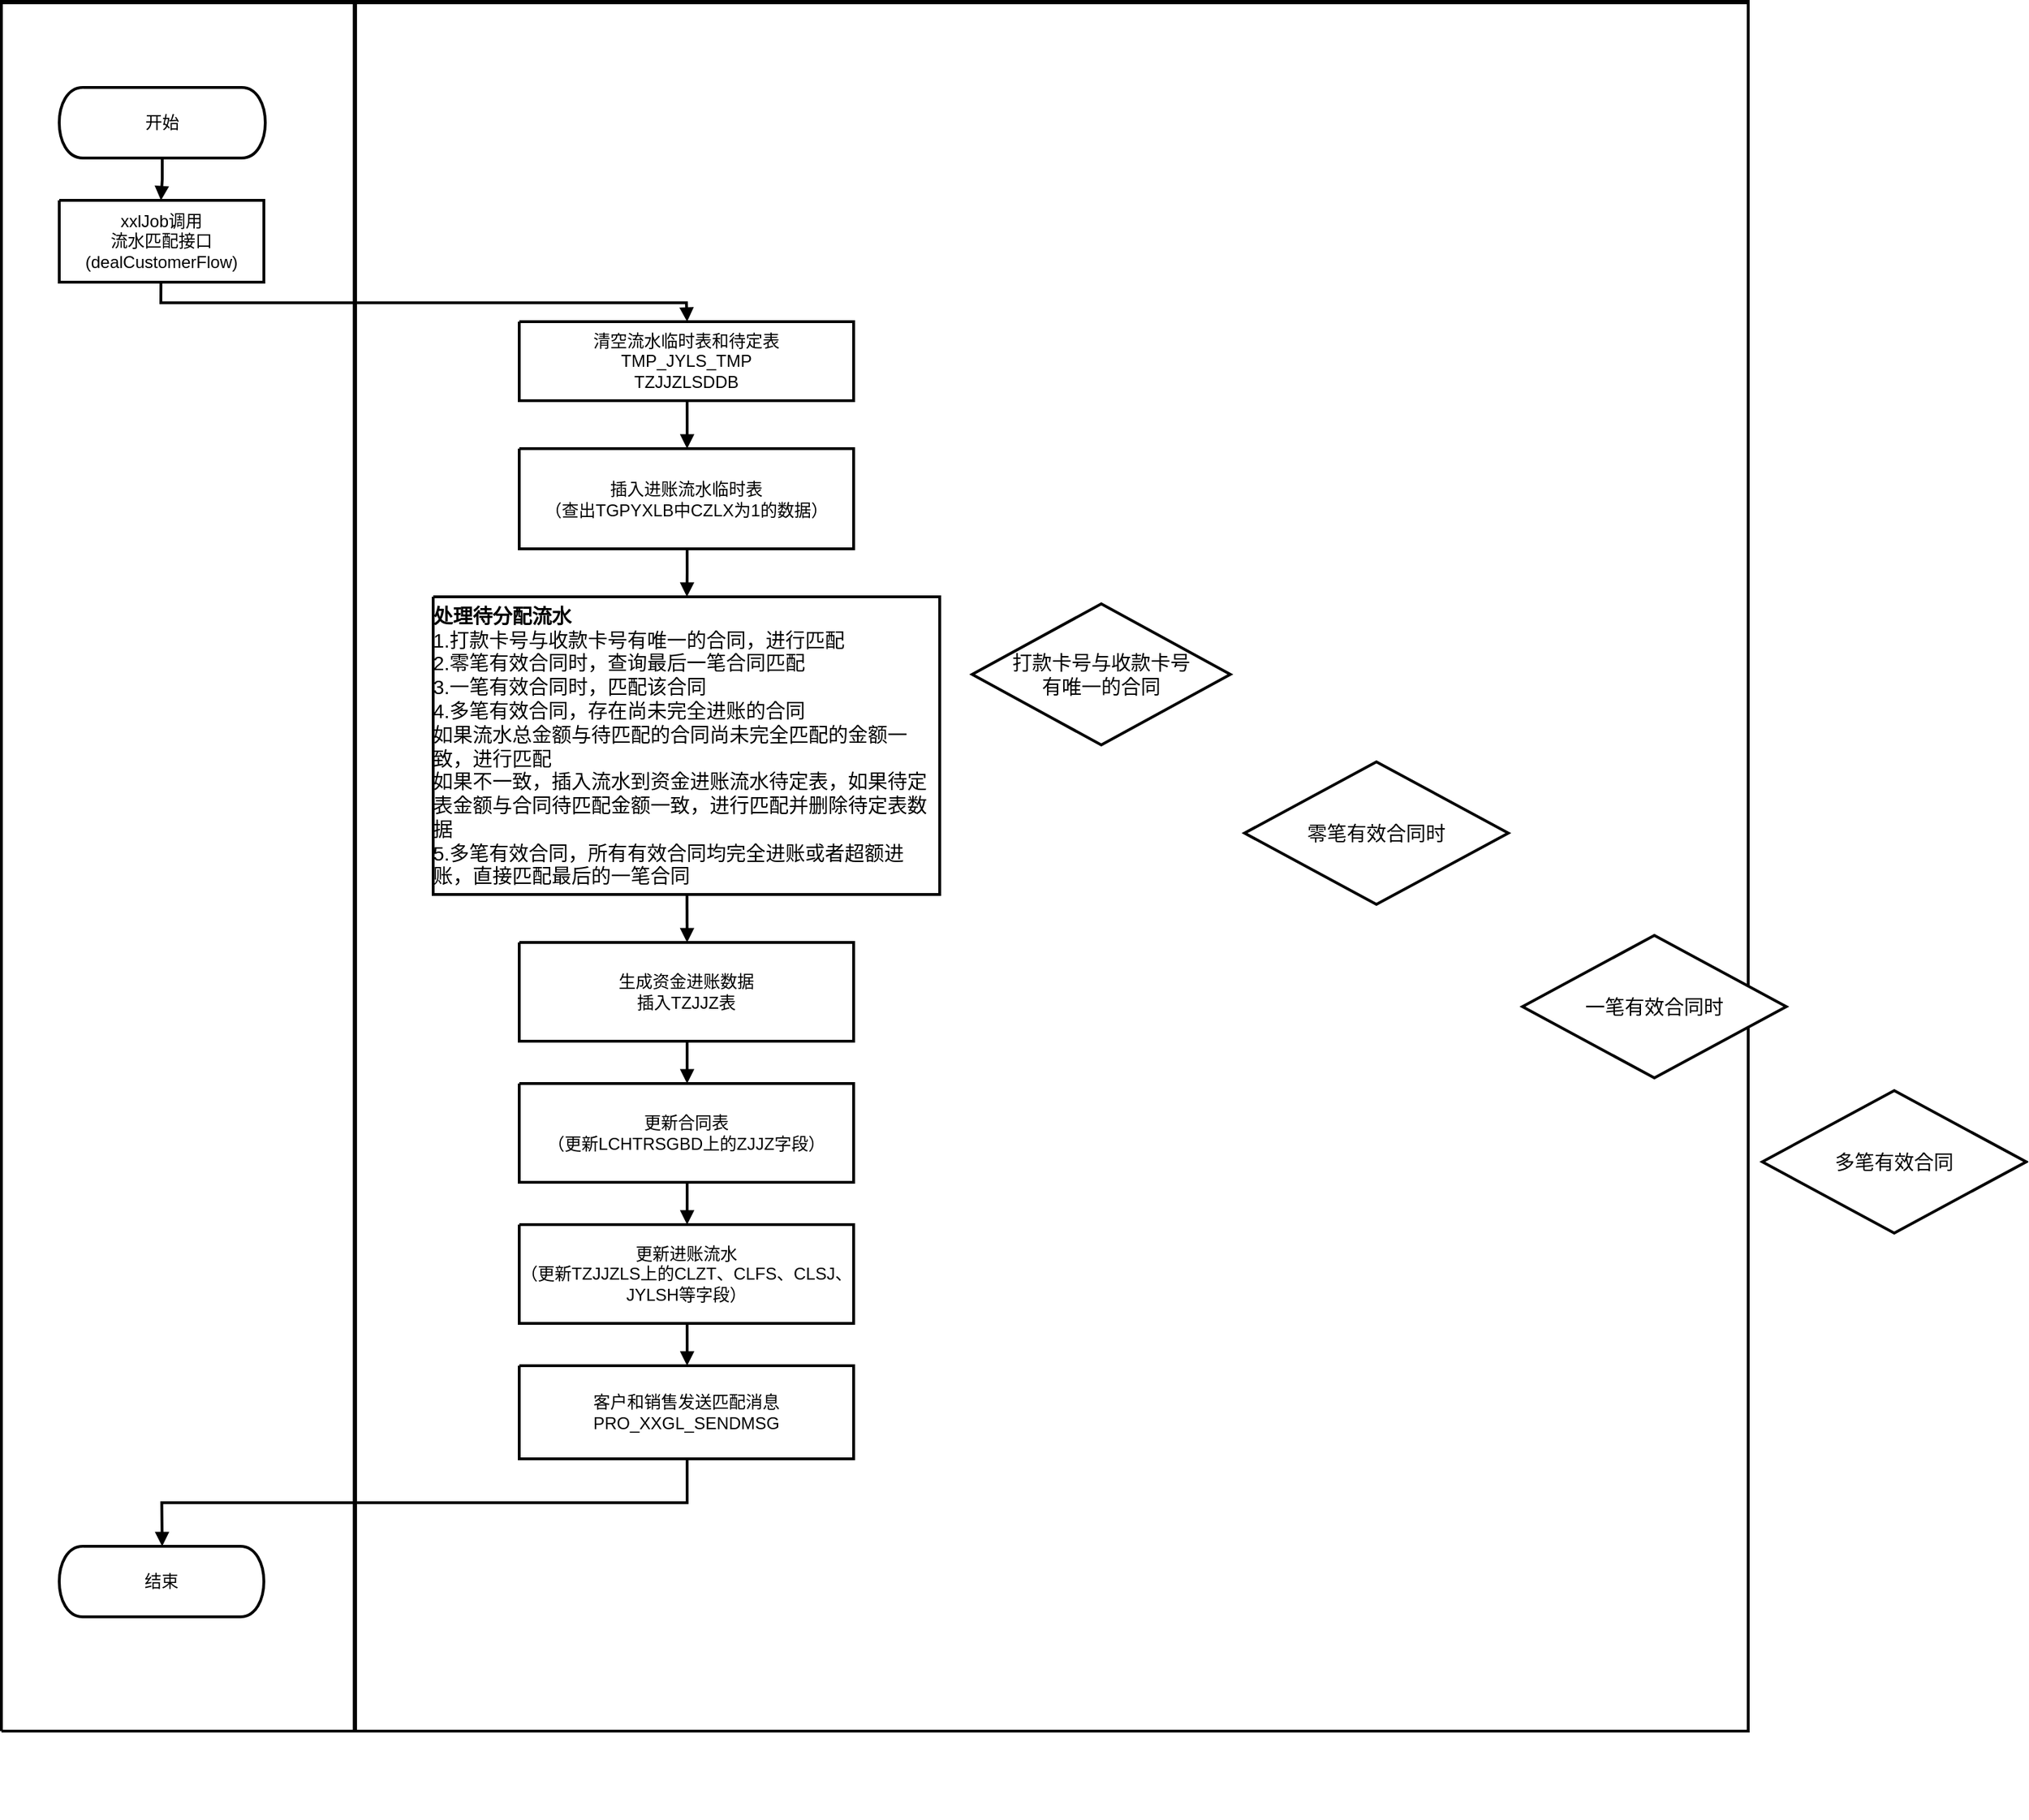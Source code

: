 <mxfile version="24.2.3" type="github">
  <diagram id="C5RBs43oDa-KdzZeNtuy" name="Page-1">
    <mxGraphModel dx="1290" dy="530" grid="1" gridSize="10" guides="1" tooltips="1" connect="1" arrows="1" fold="1" page="1" pageScale="1" pageWidth="827" pageHeight="1169" math="0" shadow="0">
      <root>
        <mxCell id="WIyWlLk6GJQsqaUBKTNV-0" />
        <mxCell id="WIyWlLk6GJQsqaUBKTNV-1" parent="WIyWlLk6GJQsqaUBKTNV-0" />
        <UserObject label="" tags="背景" id="7xnTGEeJu1rsBQx2xEYX-0">
          <mxCell style="vsdxID=1;fillColor=none;gradientColor=none;points=[[0.06,1,0],[0.13,1,0],[0.19,1,0],[0.25,1,0],[0.31,1,0],[0.37,1,0],[0.44,1,0],[0.5,1,0],[0.56,1,0],[0.63,1,0],[0.69,1,0],[0.75,1,0],[0.81,1,0],[0.88,1,0],[0.94,1,0],[0.06,0,0],[0.13,0,0],[0.19,0,0],[0.25,0,0],[0.31,0,0],[0.37,0,0],[0.44,0,0],[0.5,0,0],[0.56,0,0],[0.63,0,0],[0.69,0,0],[0.75,0,0],[0.81,0,0],[0.88,0,0],[0.94,0,0]];labelBackgroundColor=none;rounded=0;strokeColor=none;html=1;whiteSpace=wrap;" vertex="1" parent="WIyWlLk6GJQsqaUBKTNV-1">
            <mxGeometry x="242" y="108" width="250" height="1226" as="geometry" />
          </mxCell>
        </UserObject>
        <mxCell id="7xnTGEeJu1rsBQx2xEYX-1" style="vsdxID=2;fillColor=#FFFFFF;gradientColor=none;fillOpacity=0;shape=stencil(nZBLDoAgDERP0z3SIyjew0SURgSD+Lu9kMZoXLhwN9O+tukAlrNpJg1SzDH4QW/URgNYgZTkjA4UkwJUgGXng+6DX1zLfmoymdXo17xh5zmRJ6Q42BWCfc2oJfdAr+Yv+AP9Cb7OJ3H/2JG1HNGz/84klThPVCc=);strokeWidth=2;points=[[0.06,1,0],[0.13,1,0],[0.19,1,0],[0.25,1,0],[0.31,1,0],[0.37,1,0],[0.44,1,0],[0.5,1,0],[0.56,1,0],[0.63,1,0],[0.69,1,0],[0.75,1,0],[0.81,1,0],[0.88,1,0],[0.94,1,0],[0.06,0,0],[0.13,0,0],[0.19,0,0],[0.25,0,0],[0.31,0,0],[0.37,0,0],[0.44,0,0],[0.5,0,0],[0.56,0,0],[0.63,0,0],[0.69,0,0],[0.75,0,0],[0.81,0,0],[0.88,0,0],[0.94,0,0]];labelBackgroundColor=none;rounded=0;html=1;whiteSpace=wrap;" vertex="1" parent="7xnTGEeJu1rsBQx2xEYX-0">
          <mxGeometry width="250" height="1226" as="geometry" />
        </mxCell>
        <mxCell id="7xnTGEeJu1rsBQx2xEYX-2" value="&lt;div style=&quot;font-size: 1px&quot;&gt;&lt;p style=&quot;text-align:center;margin-left:0;margin-right:0;margin-top:0px;margin-bottom:0px;text-indent:0;vertical-align:middle;direction:ltr;&quot;&gt;&lt;font style=&quot;font-size:16px;font-family:0;color:#000000;direction:ltr;letter-spacing:0px;line-height:120%;opacity:1&quot;&gt;Loading服务&lt;/font&gt;&lt;/p&gt;&lt;/div&gt;" style="verticalAlign=middle;align=center;overflow=width;vsdxID=3;fillColor=#FFFFFF;gradientColor=none;shape=stencil(rZBLDoAgDERP0z3SI/i5B4kojQgE8Xd7IY3RuHY303lt0gGsF6OCBimWFP2kd+qTAWxASnJGR0pZAbaA9eCjHqNfXc8+qEIWNfutXDh4T5QNKU52lWDfMWrJvdA7/B/+C83i+XMga7mmd/7tJY+4U2wv);strokeWidth=2;points=[[0.06,1,0],[0.13,1,0],[0.19,1,0],[0.25,1,0],[0.31,1,0],[0.37,1,0],[0.44,1,0],[0.5,1,0],[0.56,1,0],[0.63,1,0],[0.69,1,0],[0.75,1,0],[0.81,1,0],[0.88,1,0],[0.94,1,0],[0.06,0,0],[0.13,0,0],[0.19,0,0],[0.25,0,0],[0.31,0,0],[0.37,0,0],[0.44,0,0],[0.5,0,0],[0.56,0,0],[0.63,0,0],[0.69,0,0],[0.75,0,0],[0.81,0,0],[0.88,0,0],[0.94,0,0]];labelBackgroundColor=none;rounded=0;html=1;whiteSpace=wrap;" vertex="1" parent="7xnTGEeJu1rsBQx2xEYX-0">
          <mxGeometry width="250" height="1" as="geometry" />
        </mxCell>
        <UserObject label="" tags="背景" id="7xnTGEeJu1rsBQx2xEYX-3">
          <mxCell style="vsdxID=4;fillColor=none;gradientColor=none;points=[[0.06,1,0],[0.13,1,0],[0.19,1,0],[0.25,1,0],[0.31,1,0],[0.37,1,0],[0.44,1,0],[0.5,1,0],[0.56,1,0],[0.63,1,0],[0.69,1,0],[0.75,1,0],[0.81,1,0],[0.88,1,0],[0.94,1,0],[0.06,0,0],[0.13,0,0],[0.19,0,0],[0.25,0,0],[0.31,0,0],[0.37,0,0],[0.44,0,0],[0.5,0,0],[0.56,0,0],[0.63,0,0],[0.69,0,0],[0.75,0,0],[0.81,0,0],[0.88,0,0],[0.94,0,0]];labelBackgroundColor=none;rounded=0;strokeColor=none;html=1;whiteSpace=wrap;" vertex="1" parent="WIyWlLk6GJQsqaUBKTNV-1">
            <mxGeometry x="493" y="108" width="1161" height="1288" as="geometry" />
          </mxCell>
        </UserObject>
        <mxCell id="7xnTGEeJu1rsBQx2xEYX-4" style="vsdxID=5;fillColor=#FFFFFF;gradientColor=none;fillOpacity=0;shape=stencil(nZBLDoAgDERP0z3SIyjew0SURgSD+Lu9kMZoXLhwN9O+tukAlrNpJg1SzDH4QW/URgNYgZTkjA4UkwJUgGXng+6DX1zLfmoymdXo17xh5zmRJ6Q42BWCfc2oJfdAr+Yv+AP9Cb7OJ3H/2JG1HNGz/84klThPVCc=);strokeWidth=2;points=[[0.06,1,0],[0.13,1,0],[0.19,1,0],[0.25,1,0],[0.31,1,0],[0.37,1,0],[0.44,1,0],[0.5,1,0],[0.56,1,0],[0.63,1,0],[0.69,1,0],[0.75,1,0],[0.81,1,0],[0.88,1,0],[0.94,1,0],[0.06,0,0],[0.13,0,0],[0.19,0,0],[0.25,0,0],[0.31,0,0],[0.37,0,0],[0.44,0,0],[0.5,0,0],[0.56,0,0],[0.63,0,0],[0.69,0,0],[0.75,0,0],[0.81,0,0],[0.88,0,0],[0.94,0,0]];labelBackgroundColor=none;rounded=0;html=1;whiteSpace=wrap;" vertex="1" parent="7xnTGEeJu1rsBQx2xEYX-3">
          <mxGeometry width="987" height="1226" as="geometry" />
        </mxCell>
        <mxCell id="7xnTGEeJu1rsBQx2xEYX-5" value="&lt;div style=&quot;font-size: 1px&quot;&gt;&lt;p style=&quot;text-align:center;margin-left:0;margin-right:0;margin-top:0px;margin-bottom:0px;text-indent:0;vertical-align:middle;direction:ltr;&quot;&gt;&lt;font style=&quot;font-size:16px;font-family:0;color:#000000;direction:ltr;letter-spacing:0px;line-height:120%;opacity:1&quot;&gt;SubScribe服务&lt;/font&gt;&lt;/p&gt;&lt;/div&gt;" style="verticalAlign=middle;align=center;overflow=width;vsdxID=6;fillColor=#FFFFFF;gradientColor=none;shape=stencil(rZBLDoAgDERP0z3SI/i5B4kojQgE8Xd7IY3RuHY303lt0gGsF6OCBimWFP2kd+qTAWxASnJGR0pZAbaA9eCjHqNfXc8+qEIWNfutXDh4T5QNKU52lWDfMWrJvdA7/B/+C83i+XMga7mmd/7tJY+4U2wv);strokeWidth=2;points=[[0.06,1,0],[0.13,1,0],[0.19,1,0],[0.25,1,0],[0.31,1,0],[0.37,1,0],[0.44,1,0],[0.5,1,0],[0.56,1,0],[0.63,1,0],[0.69,1,0],[0.75,1,0],[0.81,1,0],[0.88,1,0],[0.94,1,0],[0.06,0,0],[0.13,0,0],[0.19,0,0],[0.25,0,0],[0.31,0,0],[0.37,0,0],[0.44,0,0],[0.5,0,0],[0.56,0,0],[0.63,0,0],[0.69,0,0],[0.75,0,0],[0.81,0,0],[0.88,0,0],[0.94,0,0]];labelBackgroundColor=none;rounded=0;html=1;whiteSpace=wrap;" vertex="1" parent="7xnTGEeJu1rsBQx2xEYX-3">
          <mxGeometry width="987" height="1" as="geometry" />
        </mxCell>
        <mxCell id="7xnTGEeJu1rsBQx2xEYX-6" value="&lt;span style=&quot;font-size: 14px; text-align: left;&quot;&gt;打款卡号与收款卡号&lt;/span&gt;&lt;div&gt;&lt;span style=&quot;font-size: 14px; text-align: left;&quot;&gt;有唯一的合同&lt;/span&gt;&lt;/div&gt;" style="strokeWidth=2;html=1;shape=mxgraph.flowchart.decision;whiteSpace=wrap;" vertex="1" parent="7xnTGEeJu1rsBQx2xEYX-3">
          <mxGeometry x="437" y="427" width="183" height="100" as="geometry" />
        </mxCell>
        <mxCell id="7xnTGEeJu1rsBQx2xEYX-7" value="&lt;span style=&quot;font-size: 14px; text-align: left;&quot;&gt;零笔有效合同时&lt;/span&gt;" style="strokeWidth=2;html=1;shape=mxgraph.flowchart.decision;whiteSpace=wrap;" vertex="1" parent="7xnTGEeJu1rsBQx2xEYX-3">
          <mxGeometry x="630" y="539" width="187" height="101" as="geometry" />
        </mxCell>
        <mxCell id="7xnTGEeJu1rsBQx2xEYX-8" value="&lt;span style=&quot;font-size: 14px; text-align: left;&quot;&gt;一笔有效合同时&lt;/span&gt;" style="strokeWidth=2;html=1;shape=mxgraph.flowchart.decision;whiteSpace=wrap;" vertex="1" parent="7xnTGEeJu1rsBQx2xEYX-3">
          <mxGeometry x="827" y="662" width="187" height="101" as="geometry" />
        </mxCell>
        <mxCell id="7xnTGEeJu1rsBQx2xEYX-9" value="&lt;span style=&quot;font-size: 14px; text-align: left;&quot;&gt;多笔有效合同&lt;/span&gt;" style="strokeWidth=2;html=1;shape=mxgraph.flowchart.decision;whiteSpace=wrap;" vertex="1" parent="7xnTGEeJu1rsBQx2xEYX-3">
          <mxGeometry x="997" y="772" width="187" height="101" as="geometry" />
        </mxCell>
        <UserObject label="&lt;div style=&quot;font-size: 1px&quot;&gt;&lt;p style=&quot;text-align:center;margin-left:0;margin-right:0;margin-top:0px;margin-bottom:0px;text-indent:0;vertical-align:middle;direction:ltr;&quot;&gt;&lt;font style=&quot;font-size:12px;font-family:0;color:#000000;direction:ltr;letter-spacing:0px;line-height:120%;opacity:1&quot;&gt;xxlJob调用&lt;br/&gt;&lt;/font&gt;&lt;font style=&quot;font-size:12px;font-family:0;color:#000000;direction:ltr;letter-spacing:0px;line-height:120%;opacity:1&quot;&gt;流水匹配接口(dealCustomerFlow)&lt;/font&gt;&lt;/p&gt;&lt;/div&gt;" tags="Background" id="7xnTGEeJu1rsBQx2xEYX-10">
          <mxCell style="verticalAlign=middle;align=center;overflow=width;vsdxID=7;fillColor=#FFFFFF;gradientColor=none;shape=stencil(nZBRDoQgDERP03+WHsHFe5iISyOCQdT19kIaIxq//Jtp3zTpAFaTaUYNUkwx+F6v1EYD+AUpyRkdKCYFqACrzgf9C352LfuxyWRWg1/yhT/nRE5IsZWuZtCSK8CPeI0e/hF+jV7AJM4PO7KWCyr390bSiNtEtQM=);strokeColor=#000000;strokeWidth=2;spacingTop=-3;spacingBottom=-3;spacingLeft=-3;spacingRight=-3;points=[];labelBackgroundColor=none;rounded=0;html=1;whiteSpace=wrap;" vertex="1" parent="WIyWlLk6GJQsqaUBKTNV-1">
            <mxGeometry x="283" y="249" width="145" height="58" as="geometry" />
          </mxCell>
        </UserObject>
        <UserObject label="&lt;div style=&quot;font-size: 1px&quot;&gt;&lt;p style=&quot;text-align:center;margin-left:0;margin-right:0;margin-top:0px;margin-bottom:0px;text-indent:0;vertical-align:middle;direction:ltr;&quot;&gt;&lt;font style=&quot;font-size:12px;font-family:0;color:#000000;direction:ltr;letter-spacing:0px;line-height:120%;opacity:1&quot;&gt;清空流水临时表和待定表&lt;br&gt;&lt;/font&gt;&lt;font style=&quot;font-size:12px;font-family:0;color:#000000;direction:ltr;letter-spacing:0px;line-height:120%;opacity:1&quot;&gt;TMP_JYLS_TMP&lt;br&gt;&lt;/font&gt;&lt;font style=&quot;font-size:12px;font-family:0;color:#000000;direction:ltr;letter-spacing:0px;line-height:120%;opacity:1&quot;&gt;TZJJZLSDDB&lt;br&gt;&lt;/font&gt;&lt;/p&gt;&lt;/div&gt;" tags="Background" id="7xnTGEeJu1rsBQx2xEYX-11">
          <mxCell style="verticalAlign=middle;align=center;overflow=width;vsdxID=8;fillColor=#FFFFFF;gradientColor=none;shape=stencil(nZBRDoQgDERP03+WHsHFe5iISyOCQdT19kIaIxq//Jtp3zTpAFaTaUYNUkwx+F6v1EYD+AUpyRkdKCYFqACrzgf9C352LfuxyWRWg1/yhT/nRE5IsZWuZtCSK8CPeI0e/hF+jV7AJM4PO7KWCyr390bSiNtEtQM=);strokeColor=#000000;strokeWidth=2;spacingTop=-3;spacingBottom=-3;spacingLeft=-3;spacingRight=-3;points=[];labelBackgroundColor=none;rounded=0;html=1;whiteSpace=wrap;" vertex="1" parent="WIyWlLk6GJQsqaUBKTNV-1">
            <mxGeometry x="609" y="335" width="237" height="56" as="geometry" />
          </mxCell>
        </UserObject>
        <UserObject label="&lt;div style=&quot;font-size: 1px&quot;&gt;&lt;p style=&quot;text-align:center;margin-left:0;margin-right:0;margin-top:0px;margin-bottom:0px;text-indent:0;vertical-align:middle;direction:ltr;&quot;&gt;&lt;font style=&quot;font-size:12px;font-family:0;color:#000000;direction:ltr;letter-spacing:0px;line-height:120%;opacity:1&quot;&gt;开始&lt;/font&gt;&lt;/p&gt;&lt;/div&gt;" tags="Background" id="7xnTGEeJu1rsBQx2xEYX-12">
          <mxCell style="verticalAlign=middle;align=center;overflow=width;vsdxID=9;fillColor=#FFFFFF;gradientColor=none;shape=stencil(hZLbDoIwDIafZpeSrdVk94jvQWTIIjIyDuLbyyzKYBju2u5r+7cdw7gp0lox4E1rzV09ddYWDM8MQFeFsrodLYYJwzg3Vt2s6aqM/Dp1pLMepncVBsoTIjqCywL+ogj/eBeCS115sJTRSf6Hr52l0mKqzTGSYuKFn8AH2EB+sS+EYVtcMpsyw5lW+FroIdQ5i4CQgeUsGLbF3V3uLH405pPluizp4v77+sRjiL4HJm8=);strokeColor=#000000;strokeWidth=2;spacingTop=-3;spacingBottom=-3;spacingLeft=-3;spacingRight=-3;points=[];labelBackgroundColor=none;rounded=0;html=1;whiteSpace=wrap;" vertex="1" parent="WIyWlLk6GJQsqaUBKTNV-1">
            <mxGeometry x="283" y="169" width="146" height="50" as="geometry" />
          </mxCell>
        </UserObject>
        <UserObject label="&lt;div style=&quot;font-size: 1px&quot;&gt;&lt;p style=&quot;text-align:center;margin-left:0;margin-right:0;margin-top:0px;margin-bottom:0px;text-indent:0;vertical-align:middle;direction:ltr;&quot;&gt;&lt;font style=&quot;font-size:12px;font-family:0;color:#000000;direction:ltr;letter-spacing:0px;line-height:120%;opacity:1&quot;&gt;插入进账流水临时表&lt;br/&gt;&lt;/font&gt;&lt;font style=&quot;font-size:12px;font-family:0;color:#000000;direction:ltr;letter-spacing:0px;line-height:120%;opacity:1&quot;&gt;（查出TGPYXLB中CZLX为1的数据）&lt;/font&gt;&lt;/p&gt;&lt;/div&gt;" tags="Background" id="7xnTGEeJu1rsBQx2xEYX-13">
          <mxCell style="verticalAlign=middle;align=center;overflow=width;vsdxID=10;fillColor=#FFFFFF;gradientColor=none;shape=stencil(nZBRDoQgDERP03+WHsHFe5iISyOCQdT19kIaIxq//Jtp3zTpAFaTaUYNUkwx+F6v1EYD+AUpyRkdKCYFqACrzgf9C352LfuxyWRWg1/yhT/nRE5IsZWuZtCSK8CPeI0e/hF+jV7AJM4PO7KWCyr390bSiNtEtQM=);strokeColor=#000000;strokeWidth=2;spacingTop=-3;spacingBottom=-3;spacingLeft=-3;spacingRight=-3;points=[];labelBackgroundColor=none;rounded=0;html=1;whiteSpace=wrap;" vertex="1" parent="WIyWlLk6GJQsqaUBKTNV-1">
            <mxGeometry x="609" y="425" width="237" height="71" as="geometry" />
          </mxCell>
        </UserObject>
        <UserObject label="&lt;div style=&quot;font-size: 1px&quot;&gt;&lt;p style=&quot;text-align:left;margin-left:0;margin-right:0;margin-top:0px;margin-bottom:0px;text-indent:0;vertical-align:middle;direction:ltr;&quot;&gt;&lt;font style=&quot;font-size:14px;font-family:0;color:#000000;direction:ltr;letter-spacing:0px;line-height:120%;opacity:1&quot;&gt;&lt;b&gt;                          处理待分配流水&lt;br/&gt;&lt;/b&gt;&lt;/font&gt;&lt;font style=&quot;font-size:14px;font-family:0;color:#000000;direction:ltr;letter-spacing:0px;line-height:120%;opacity:1&quot;&gt;1.打款卡号与收款卡号有唯一的合同，进行匹配&lt;br/&gt;&lt;/font&gt;&lt;font style=&quot;font-size:14px;font-family:0;color:#000000;direction:ltr;letter-spacing:0px;line-height:120%;opacity:1&quot;&gt;2.零笔有效合同时，查询最后一笔合同匹配&lt;br/&gt;&lt;/font&gt;&lt;font style=&quot;font-size:14px;font-family:0;color:#000000;direction:ltr;letter-spacing:0px;line-height:120%;opacity:1&quot;&gt;3.一笔有效合同时，匹配该合同&lt;br/&gt;&lt;/font&gt;&lt;font style=&quot;font-size:14px;font-family:0;color:#000000;direction:ltr;letter-spacing:0px;line-height:120%;opacity:1&quot;&gt;4.多笔有效合同，存在尚未完全进账的合同&lt;br/&gt;&lt;/font&gt;&lt;font style=&quot;font-size:14px;font-family:0;color:#000000;direction:ltr;letter-spacing:0px;line-height:120%;opacity:1&quot;&gt;    如果流水总金额与待匹配的合同尚未完全匹配的金额一致，进行匹配&lt;br/&gt;&lt;/font&gt;&lt;font style=&quot;font-size:14px;font-family:0;color:#000000;direction:ltr;letter-spacing:0px;line-height:120%;opacity:1&quot;&gt;    如果不一致，插入流水到资金进账流水待定表，如果待定表金额与合同待匹配金额一致，进行匹配并删除待定表数据&lt;br/&gt;&lt;/font&gt;&lt;font style=&quot;font-size:14px;font-family:0;color:#000000;direction:ltr;letter-spacing:0px;line-height:120%;opacity:1&quot;&gt;5.多笔有效合同，所有有效合同均完全进账或者超额进账，直接匹配最后的一笔合同&lt;/font&gt;&lt;/p&gt;&lt;/div&gt;" tags="Background" id="7xnTGEeJu1rsBQx2xEYX-14">
          <mxCell style="verticalAlign=middle;align=left;overflow=width;vsdxID=11;fillColor=#FFFFFF;gradientColor=none;shape=stencil(nZBRDoQgDERP03+WHsHFe5iISyOCQdT19kIaIxq//Jtp3zTpAFaTaUYNUkwx+F6v1EYD+AUpyRkdKCYFqACrzgf9C352LfuxyWRWg1/yhT/nRE5IsZWuZtCSK8CPeI0e/hF+jV7AJM4PO7KWCyr390bSiNtEtQM=);strokeColor=#000000;strokeWidth=2;spacingTop=-3;spacingBottom=-3;spacingLeft=-3;spacingRight=-3;points=[];labelBackgroundColor=none;rounded=0;html=1;whiteSpace=wrap;" vertex="1" parent="WIyWlLk6GJQsqaUBKTNV-1">
            <mxGeometry x="548" y="530" width="359" height="211" as="geometry" />
          </mxCell>
        </UserObject>
        <UserObject label="&lt;div style=&quot;font-size: 1px&quot;&gt;&lt;p style=&quot;text-align:center;margin-left:0;margin-right:0;margin-top:0px;margin-bottom:0px;text-indent:0;vertical-align:middle;direction:ltr;&quot;&gt;&lt;font style=&quot;font-size:12px;font-family:0;color:#000000;direction:ltr;letter-spacing:0px;line-height:120%;opacity:1&quot;&gt;客户和销售发送匹配消息&lt;br/&gt;&lt;/font&gt;&lt;font style=&quot;font-size:12px;font-family:0;color:#000000;direction:ltr;letter-spacing:0px;line-height:120%;opacity:1&quot;&gt;PRO_XXGL_SENDMSG&lt;br/&gt;&lt;/font&gt;&lt;/p&gt;&lt;/div&gt;" tags="Background" id="7xnTGEeJu1rsBQx2xEYX-15">
          <mxCell style="verticalAlign=middle;align=center;overflow=width;vsdxID=12;fillColor=#FFFFFF;gradientColor=none;shape=stencil(nZBRDoQgDERP03+WHsHFe5iISyOCQdT19kIaIxq//Jtp3zTpAFaTaUYNUkwx+F6v1EYD+AUpyRkdKCYFqACrzgf9C352LfuxyWRWg1/yhT/nRE5IsZWuZtCSK8CPeI0e/hF+jV7AJM4PO7KWCyr390bSiNtEtQM=);strokeColor=#000000;strokeWidth=2;spacingTop=-3;spacingBottom=-3;spacingLeft=-3;spacingRight=-3;points=[];labelBackgroundColor=none;rounded=0;html=1;whiteSpace=wrap;" vertex="1" parent="WIyWlLk6GJQsqaUBKTNV-1">
            <mxGeometry x="609" y="1075" width="237" height="66" as="geometry" />
          </mxCell>
        </UserObject>
        <UserObject label="&lt;div style=&quot;font-size: 1px&quot;&gt;&lt;p style=&quot;text-align:center;margin-left:0;margin-right:0;margin-top:0px;margin-bottom:0px;text-indent:0;vertical-align:middle;direction:ltr;&quot;&gt;&lt;font style=&quot;font-size:12px;font-family:0;color:#000000;direction:ltr;letter-spacing:0px;line-height:120%;opacity:1&quot;&gt;结束&lt;/font&gt;&lt;/p&gt;&lt;/div&gt;" tags="Background" id="7xnTGEeJu1rsBQx2xEYX-16">
          <mxCell style="verticalAlign=middle;align=center;overflow=width;vsdxID=13;fillColor=#FFFFFF;gradientColor=none;shape=stencil(hZLBDoIwDIafZkfJ1mrkjvgeRIYsTkYGKL69zKLAhuHWdl/bv+0YJk2Z1ZIBb1prbvKp8rZkeGIAqiqlVe1gMUwZJoWx8mpNV+Xk15kjnXU3D1ehpzwhov3RZQF/UYR/vDPBWlUzOI6jA/6HL52l0mKszTGKYeTFPIH3sIL8Yl8Iw7a4ZFZlhjN5uC90F+qcREDIwHIWDNvi5i43Fj8Y08kKpTVdfP7un3gI0ffA9A0=);strokeColor=#000000;strokeWidth=2;spacingTop=-3;spacingBottom=-3;spacingLeft=-3;spacingRight=-3;points=[];labelBackgroundColor=none;rounded=0;html=1;whiteSpace=wrap;" vertex="1" parent="WIyWlLk6GJQsqaUBKTNV-1">
            <mxGeometry x="283" y="1203" width="145" height="50" as="geometry" />
          </mxCell>
        </UserObject>
        <UserObject label="&lt;div style=&quot;font-size: 1px&quot;&gt;&lt;p style=&quot;text-align:center;margin-left:0;margin-right:0;margin-top:0px;margin-bottom:0px;text-indent:0;vertical-align:middle;direction:ltr;&quot;&gt;&lt;font style=&quot;font-size:12px;font-family:0;color:#000000;direction:ltr;letter-spacing:0px;line-height:120%;opacity:1&quot;&gt;生成资金进账数据&lt;br/&gt;&lt;/font&gt;&lt;font style=&quot;font-size:12px;font-family:0;color:#000000;direction:ltr;letter-spacing:0px;line-height:120%;opacity:1&quot;&gt;插入TZJJZ表&lt;/font&gt;&lt;/p&gt;&lt;/div&gt;" tags="Background" id="7xnTGEeJu1rsBQx2xEYX-17">
          <mxCell style="verticalAlign=middle;align=center;overflow=width;vsdxID=14;fillColor=#FFFFFF;gradientColor=none;shape=stencil(nZBRDoQgDERP03+WHsHFe5iISyOCQdT19kIaIxq//Jtp3zTpAFaTaUYNUkwx+F6v1EYD+AUpyRkdKCYFqACrzgf9C352LfuxyWRWg1/yhT/nRE5IsZWuZtCSK8CPeI0e/hF+jV7AJM4PO7KWCyr390bSiNtEtQM=);strokeColor=#000000;strokeWidth=2;spacingTop=-3;spacingBottom=-3;spacingLeft=-3;spacingRight=-3;points=[];labelBackgroundColor=none;rounded=0;html=1;whiteSpace=wrap;" vertex="1" parent="WIyWlLk6GJQsqaUBKTNV-1">
            <mxGeometry x="609" y="775" width="237" height="70" as="geometry" />
          </mxCell>
        </UserObject>
        <UserObject label="&lt;div style=&quot;font-size: 1px&quot;&gt;&lt;p style=&quot;text-align:center;margin-left:0;margin-right:0;margin-top:0px;margin-bottom:0px;text-indent:0;vertical-align:middle;direction:ltr;&quot;&gt;&lt;font style=&quot;font-size:12px;font-family:0;color:#000000;direction:ltr;letter-spacing:0px;line-height:120%;opacity:1&quot;&gt;更新合同表&lt;br/&gt;&lt;/font&gt;&lt;font style=&quot;font-size:12px;font-family:0;color:#000000;direction:ltr;letter-spacing:0px;line-height:120%;opacity:1&quot;&gt;（更新LCHTRSGBD上的ZJJZ字段）&lt;/font&gt;&lt;/p&gt;&lt;/div&gt;" tags="Background" id="7xnTGEeJu1rsBQx2xEYX-18">
          <mxCell style="verticalAlign=middle;align=center;overflow=width;vsdxID=15;fillColor=#FFFFFF;gradientColor=none;shape=stencil(nZBRDoQgDERP03+WHsHFe5iISyOCQdT19kIaIxq//Jtp3zTpAFaTaUYNUkwx+F6v1EYD+AUpyRkdKCYFqACrzgf9C352LfuxyWRWg1/yhT/nRE5IsZWuZtCSK8CPeI0e/hF+jV7AJM4PO7KWCyr390bSiNtEtQM=);strokeColor=#000000;strokeWidth=2;spacingTop=-3;spacingBottom=-3;spacingLeft=-3;spacingRight=-3;points=[];labelBackgroundColor=none;rounded=0;html=1;whiteSpace=wrap;" vertex="1" parent="WIyWlLk6GJQsqaUBKTNV-1">
            <mxGeometry x="609" y="875" width="237" height="70" as="geometry" />
          </mxCell>
        </UserObject>
        <UserObject label="&lt;div style=&quot;font-size: 1px&quot;&gt;&lt;p style=&quot;text-align:center;margin-left:0;margin-right:0;margin-top:0px;margin-bottom:0px;text-indent:0;vertical-align:middle;direction:ltr;&quot;&gt;&lt;font style=&quot;font-size:12px;font-family:0;color:#000000;direction:ltr;letter-spacing:0px;line-height:120%;opacity:1&quot;&gt;更新进账流水&lt;br/&gt;&lt;/font&gt;&lt;font style=&quot;font-size:12px;font-family:0;color:#000000;direction:ltr;letter-spacing:0px;line-height:120%;opacity:1&quot;&gt;（更新TZJJZLS上的CLZT、CLFS、CLSJ、JYLSH等字段）&lt;/font&gt;&lt;/p&gt;&lt;/div&gt;" tags="Background" id="7xnTGEeJu1rsBQx2xEYX-19">
          <mxCell style="verticalAlign=middle;align=center;overflow=width;vsdxID=16;fillColor=#FFFFFF;gradientColor=none;shape=stencil(nZBRDoQgDERP03+WHsHFe5iISyOCQdT19kIaIxq//Jtp3zTpAFaTaUYNUkwx+F6v1EYD+AUpyRkdKCYFqACrzgf9C352LfuxyWRWg1/yhT/nRE5IsZWuZtCSK8CPeI0e/hF+jV7AJM4PO7KWCyr390bSiNtEtQM=);strokeColor=#000000;strokeWidth=2;spacingTop=-3;spacingBottom=-3;spacingLeft=-3;spacingRight=-3;points=[];labelBackgroundColor=none;rounded=0;html=1;whiteSpace=wrap;" vertex="1" parent="WIyWlLk6GJQsqaUBKTNV-1">
            <mxGeometry x="609" y="975" width="237" height="70" as="geometry" />
          </mxCell>
        </UserObject>
        <UserObject label="" tags="Background" id="7xnTGEeJu1rsBQx2xEYX-20">
          <mxCell style="vsdxID=17;edgeStyle=none;startArrow=none;endArrow=block;startSize=5;endSize=5;strokeWidth=2;spacingTop=0;spacingBottom=0;spacingLeft=0;spacingRight=0;verticalAlign=middle;html=1;labelBackgroundColor=#ffffff;rounded=0;exitX=0.502;exitY=1;exitDx=0;exitDy=0;exitPerimeter=0;entryX=0.501;entryY=0;entryDx=0;entryDy=0;entryPerimeter=0;" edge="1" parent="WIyWlLk6GJQsqaUBKTNV-1" source="7xnTGEeJu1rsBQx2xEYX-13" target="7xnTGEeJu1rsBQx2xEYX-14">
            <mxGeometry relative="1" as="geometry">
              <mxPoint y="118" as="offset" />
              <Array as="points">
                <mxPoint x="728" y="512.9" />
                <mxPoint x="728" y="512.9" />
              </Array>
            </mxGeometry>
          </mxCell>
        </UserObject>
        <UserObject label="" tags="Background" id="7xnTGEeJu1rsBQx2xEYX-21">
          <mxCell style="vsdxID=18;edgeStyle=none;startArrow=none;endArrow=block;startSize=5;endSize=5;strokeWidth=2;spacingTop=0;spacingBottom=0;spacingLeft=0;spacingRight=0;verticalAlign=middle;html=1;labelBackgroundColor=#ffffff;rounded=0;exitX=0.502;exitY=1;exitDx=0;exitDy=0;exitPerimeter=0;entryX=0.502;entryY=0;entryDx=0;entryDy=0;entryPerimeter=0;" edge="1" parent="WIyWlLk6GJQsqaUBKTNV-1" source="7xnTGEeJu1rsBQx2xEYX-11" target="7xnTGEeJu1rsBQx2xEYX-13">
            <mxGeometry relative="1" as="geometry">
              <mxPoint y="118" as="offset" />
              <Array as="points">
                <mxPoint x="728" y="407.9" />
                <mxPoint x="728" y="407.9" />
              </Array>
            </mxGeometry>
          </mxCell>
        </UserObject>
        <UserObject label="" tags="Background" id="7xnTGEeJu1rsBQx2xEYX-22">
          <mxCell style="vsdxID=19;edgeStyle=none;startArrow=none;endArrow=block;startSize=5;endSize=5;strokeWidth=2;spacingTop=0;spacingBottom=0;spacingLeft=0;spacingRight=0;verticalAlign=middle;html=1;labelBackgroundColor=#ffffff;rounded=0;exitX=0.502;exitY=1;exitDx=0;exitDy=0;exitPerimeter=0;entryX=0.503;entryY=0;entryDx=0;entryDy=0;entryPerimeter=0;" edge="1" parent="WIyWlLk6GJQsqaUBKTNV-1" source="7xnTGEeJu1rsBQx2xEYX-15" target="7xnTGEeJu1rsBQx2xEYX-16">
            <mxGeometry relative="1" as="geometry">
              <mxPoint x="185" y="132" as="offset" />
              <Array as="points">
                <mxPoint x="728" y="1172.14" />
                <mxPoint x="355.67" y="1172.14" />
              </Array>
            </mxGeometry>
          </mxCell>
        </UserObject>
        <UserObject label="" tags="Background" id="7xnTGEeJu1rsBQx2xEYX-23">
          <mxCell style="vsdxID=20;edgeStyle=none;startArrow=none;endArrow=block;startSize=5;endSize=5;strokeWidth=2;spacingTop=0;spacingBottom=0;spacingLeft=0;spacingRight=0;verticalAlign=middle;html=1;labelBackgroundColor=#ffffff;rounded=0;exitX=0.497;exitY=1.017;exitDx=0;exitDy=0;exitPerimeter=0;entryX=0.502;entryY=0;entryDx=0;entryDy=0;entryPerimeter=0;" edge="1" parent="WIyWlLk6GJQsqaUBKTNV-1" source="7xnTGEeJu1rsBQx2xEYX-10" target="7xnTGEeJu1rsBQx2xEYX-11">
            <mxGeometry relative="1" as="geometry">
              <mxPoint x="-187" y="115" as="offset" />
              <Array as="points">
                <mxPoint x="355" y="321.65" />
                <mxPoint x="727.49" y="321.65" />
              </Array>
            </mxGeometry>
          </mxCell>
        </UserObject>
        <UserObject label="" tags="Background" id="7xnTGEeJu1rsBQx2xEYX-24">
          <mxCell style="vsdxID=21;edgeStyle=none;startArrow=none;endArrow=block;startSize=5;endSize=5;strokeWidth=2;spacingTop=0;spacingBottom=0;spacingLeft=0;spacingRight=0;verticalAlign=middle;html=1;labelBackgroundColor=#ffffff;rounded=0;exitX=0.5;exitY=1;exitDx=0;exitDy=0;exitPerimeter=0;entryX=0.497;entryY=0;entryDx=0;entryDy=0;entryPerimeter=0;" edge="1" parent="WIyWlLk6GJQsqaUBKTNV-1" source="7xnTGEeJu1rsBQx2xEYX-12" target="7xnTGEeJu1rsBQx2xEYX-10">
            <mxGeometry relative="1" as="geometry">
              <mxPoint y="116" as="offset" />
              <Array as="points">
                <mxPoint x="356" y="234" />
                <mxPoint x="355.83" y="234" />
              </Array>
            </mxGeometry>
          </mxCell>
        </UserObject>
        <UserObject label="" tags="Background" id="7xnTGEeJu1rsBQx2xEYX-25">
          <mxCell style="vsdxID=22;edgeStyle=none;startArrow=none;endArrow=block;startSize=5;endSize=5;strokeWidth=2;spacingTop=0;spacingBottom=0;spacingLeft=0;spacingRight=0;verticalAlign=middle;html=1;labelBackgroundColor=#ffffff;rounded=0;exitX=0.501;exitY=1.005;exitDx=0;exitDy=0;exitPerimeter=0;entryX=0.502;entryY=0;entryDx=0;entryDy=0;entryPerimeter=0;" edge="1" parent="WIyWlLk6GJQsqaUBKTNV-1" source="7xnTGEeJu1rsBQx2xEYX-14" target="7xnTGEeJu1rsBQx2xEYX-17">
            <mxGeometry relative="1" as="geometry">
              <mxPoint y="118" as="offset" />
              <Array as="points" />
            </mxGeometry>
          </mxCell>
        </UserObject>
        <UserObject label="" tags="Background" id="7xnTGEeJu1rsBQx2xEYX-26">
          <mxCell style="vsdxID=23;edgeStyle=none;startArrow=none;endArrow=block;startSize=5;endSize=5;strokeWidth=2;spacingTop=0;spacingBottom=0;spacingLeft=0;spacingRight=0;verticalAlign=middle;html=1;labelBackgroundColor=#ffffff;rounded=0;exitX=0.502;exitY=1;exitDx=0;exitDy=0;exitPerimeter=0;entryX=0.502;entryY=0;entryDx=0;entryDy=0;entryPerimeter=0;" edge="1" parent="WIyWlLk6GJQsqaUBKTNV-1" source="7xnTGEeJu1rsBQx2xEYX-17" target="7xnTGEeJu1rsBQx2xEYX-18">
            <mxGeometry relative="1" as="geometry">
              <mxPoint y="116" as="offset" />
              <Array as="points" />
            </mxGeometry>
          </mxCell>
        </UserObject>
        <mxCell id="7xnTGEeJu1rsBQx2xEYX-27" vertex="1" parent="WIyWlLk6GJQsqaUBKTNV-1">
          <mxGeometry x="728" y="944" as="geometry" />
        </mxCell>
        <UserObject label="" tags="Background" id="7xnTGEeJu1rsBQx2xEYX-28">
          <mxCell style="vsdxID=24;edgeStyle=none;startArrow=none;endArrow=block;startSize=5;endSize=5;strokeWidth=2;spacingTop=0;spacingBottom=0;spacingLeft=0;spacingRight=0;verticalAlign=middle;html=1;labelBackgroundColor=#ffffff;rounded=0;entryX=0.502;entryY=0;entryDx=0;entryDy=0;entryPerimeter=0;" edge="1" parent="WIyWlLk6GJQsqaUBKTNV-1" source="7xnTGEeJu1rsBQx2xEYX-27" target="7xnTGEeJu1rsBQx2xEYX-19">
            <mxGeometry relative="1" as="geometry">
              <mxPoint y="117" as="offset" />
              <Array as="points">
                <mxPoint x="728" y="959.41" />
                <mxPoint x="728" y="959.41" />
              </Array>
            </mxGeometry>
          </mxCell>
        </UserObject>
        <UserObject label="" tags="Background" id="7xnTGEeJu1rsBQx2xEYX-29">
          <mxCell style="vsdxID=25;edgeStyle=none;startArrow=none;endArrow=block;startSize=5;endSize=5;strokeWidth=2;spacingTop=0;spacingBottom=0;spacingLeft=0;spacingRight=0;verticalAlign=middle;html=1;labelBackgroundColor=#ffffff;rounded=0;exitX=0.502;exitY=1;exitDx=0;exitDy=0;exitPerimeter=0;entryX=0.502;entryY=0;entryDx=0;entryDy=0;entryPerimeter=0;" edge="1" parent="WIyWlLk6GJQsqaUBKTNV-1" source="7xnTGEeJu1rsBQx2xEYX-19" target="7xnTGEeJu1rsBQx2xEYX-15">
            <mxGeometry relative="1" as="geometry">
              <mxPoint y="116" as="offset" />
              <Array as="points">
                <mxPoint x="728" y="1059.89" />
                <mxPoint x="728" y="1059.89" />
              </Array>
            </mxGeometry>
          </mxCell>
        </UserObject>
      </root>
    </mxGraphModel>
  </diagram>
</mxfile>
